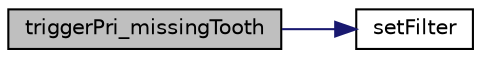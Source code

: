 digraph "triggerPri_missingTooth"
{
 // LATEX_PDF_SIZE
  edge [fontname="Helvetica",fontsize="10",labelfontname="Helvetica",labelfontsize="10"];
  node [fontname="Helvetica",fontsize="10",shape=record];
  rankdir="LR";
  Node117 [label="triggerPri_missingTooth",height=0.2,width=0.4,color="black", fillcolor="grey75", style="filled", fontcolor="black",tooltip=" "];
  Node117 -> Node118 [color="midnightblue",fontsize="10",style="solid",fontname="Helvetica"];
  Node118 [label="setFilter",height=0.2,width=0.4,color="black", fillcolor="white", style="filled",URL="$decoders_8ino.html#a7e47fa64b01c6c1908f133f37313b25e",tooltip=" "];
}

